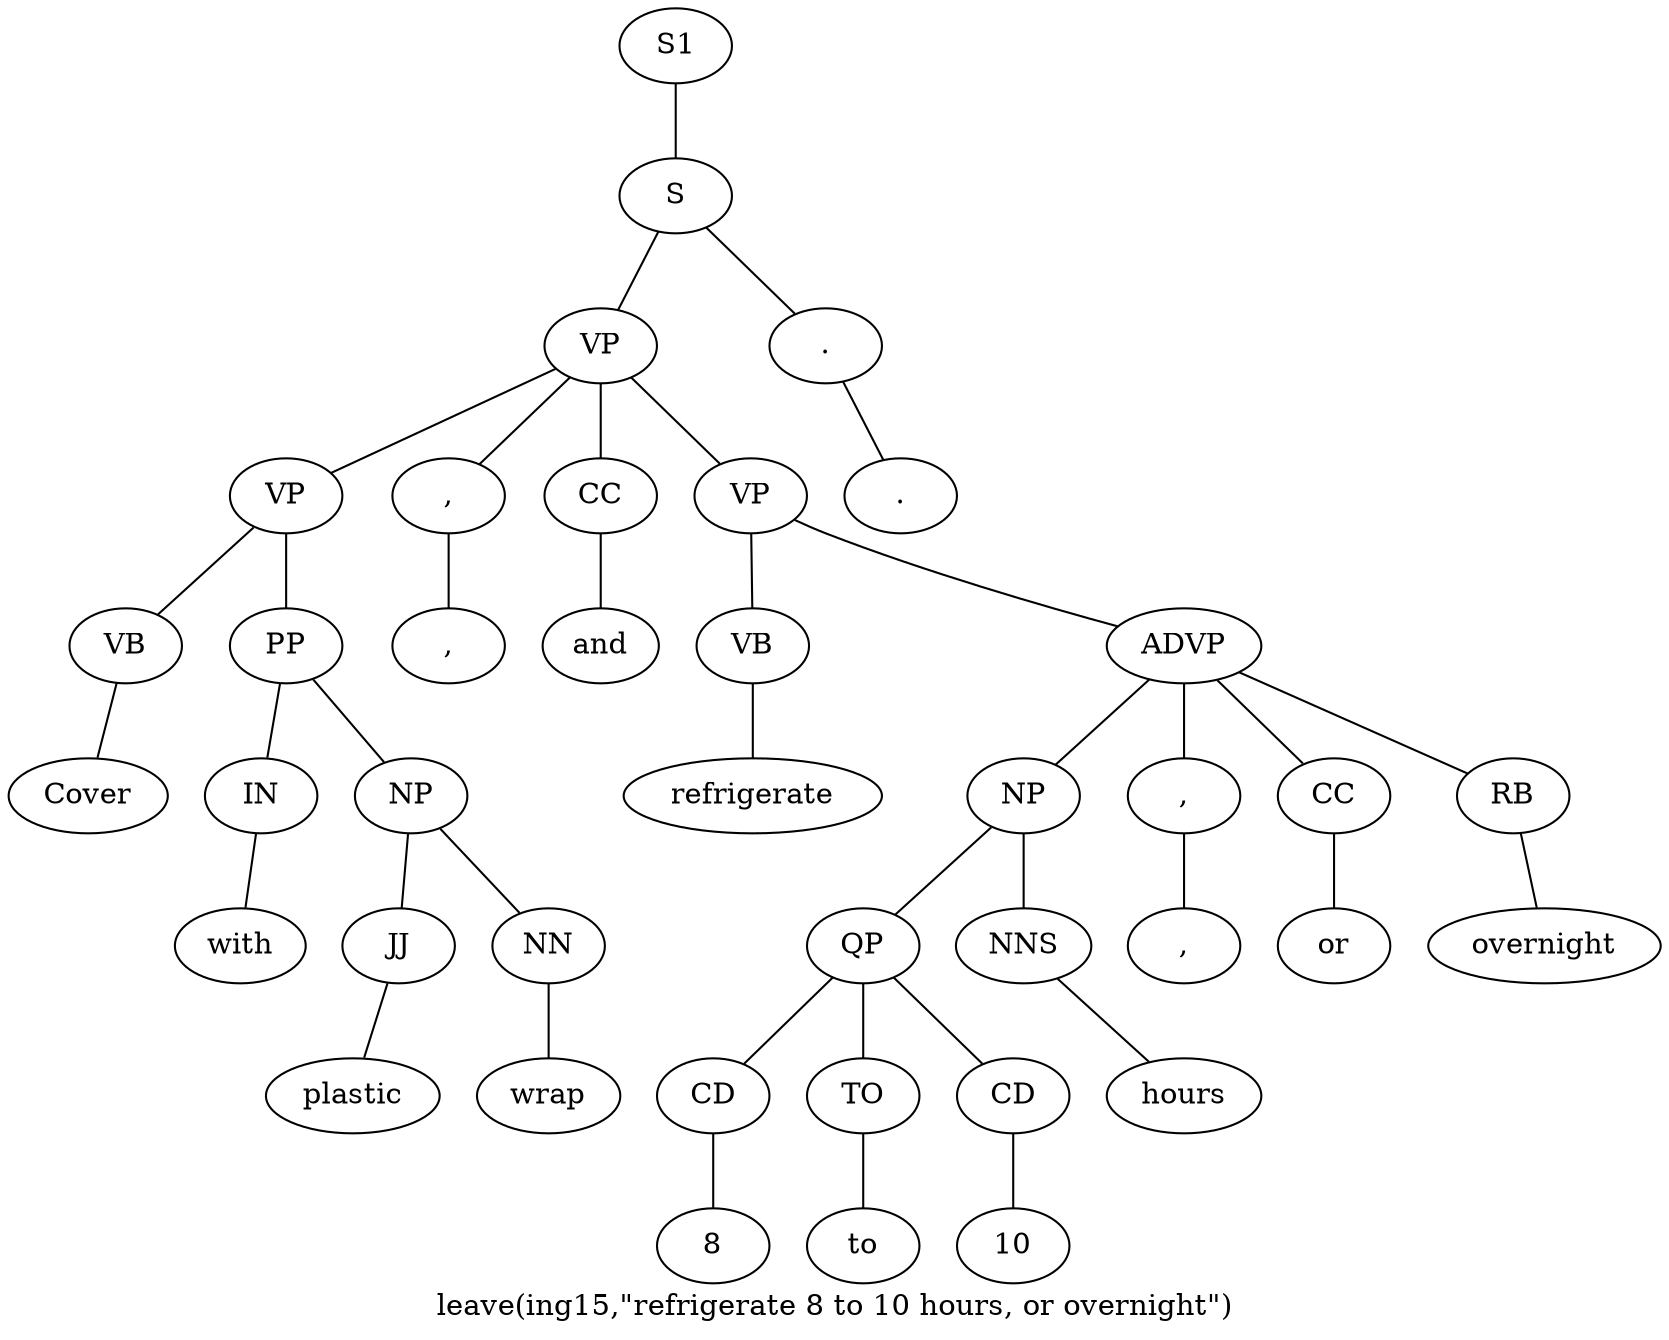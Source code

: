 graph SyntaxGraph {
	label = "leave(ing15,\"refrigerate 8 to 10 hours, or overnight\")";
	Node0 [label="S1"];
	Node1 [label="S"];
	Node2 [label="VP"];
	Node3 [label="VP"];
	Node4 [label="VB"];
	Node5 [label="Cover"];
	Node6 [label="PP"];
	Node7 [label="IN"];
	Node8 [label="with"];
	Node9 [label="NP"];
	Node10 [label="JJ"];
	Node11 [label="plastic"];
	Node12 [label="NN"];
	Node13 [label="wrap"];
	Node14 [label=","];
	Node15 [label=","];
	Node16 [label="CC"];
	Node17 [label="and"];
	Node18 [label="VP"];
	Node19 [label="VB"];
	Node20 [label="refrigerate"];
	Node21 [label="ADVP"];
	Node22 [label="NP"];
	Node23 [label="QP"];
	Node24 [label="CD"];
	Node25 [label="8"];
	Node26 [label="TO"];
	Node27 [label="to"];
	Node28 [label="CD"];
	Node29 [label="10"];
	Node30 [label="NNS"];
	Node31 [label="hours"];
	Node32 [label=","];
	Node33 [label=","];
	Node34 [label="CC"];
	Node35 [label="or"];
	Node36 [label="RB"];
	Node37 [label="overnight"];
	Node38 [label="."];
	Node39 [label="."];

	Node0 -- Node1;
	Node1 -- Node2;
	Node1 -- Node38;
	Node2 -- Node3;
	Node2 -- Node14;
	Node2 -- Node16;
	Node2 -- Node18;
	Node3 -- Node4;
	Node3 -- Node6;
	Node4 -- Node5;
	Node6 -- Node7;
	Node6 -- Node9;
	Node7 -- Node8;
	Node9 -- Node10;
	Node9 -- Node12;
	Node10 -- Node11;
	Node12 -- Node13;
	Node14 -- Node15;
	Node16 -- Node17;
	Node18 -- Node19;
	Node18 -- Node21;
	Node19 -- Node20;
	Node21 -- Node22;
	Node21 -- Node32;
	Node21 -- Node34;
	Node21 -- Node36;
	Node22 -- Node23;
	Node22 -- Node30;
	Node23 -- Node24;
	Node23 -- Node26;
	Node23 -- Node28;
	Node24 -- Node25;
	Node26 -- Node27;
	Node28 -- Node29;
	Node30 -- Node31;
	Node32 -- Node33;
	Node34 -- Node35;
	Node36 -- Node37;
	Node38 -- Node39;
}
